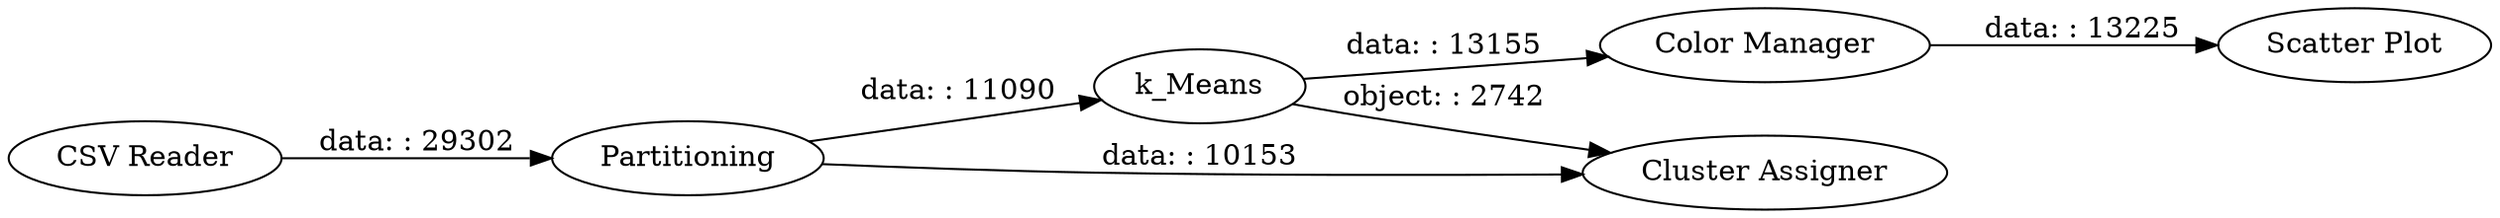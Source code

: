 digraph {
	"3093289875232778725_8" [label="Color Manager"]
	"3093289875232778725_5" [label=k_Means]
	"3093289875232778725_11" [label="CSV Reader"]
	"3093289875232778725_10" [label="Scatter Plot"]
	"3093289875232778725_7" [label="Cluster Assigner"]
	"3093289875232778725_6" [label=Partitioning]
	"3093289875232778725_6" -> "3093289875232778725_5" [label="data: : 11090"]
	"3093289875232778725_11" -> "3093289875232778725_6" [label="data: : 29302"]
	"3093289875232778725_6" -> "3093289875232778725_7" [label="data: : 10153"]
	"3093289875232778725_8" -> "3093289875232778725_10" [label="data: : 13225"]
	"3093289875232778725_5" -> "3093289875232778725_7" [label="object: : 2742"]
	"3093289875232778725_5" -> "3093289875232778725_8" [label="data: : 13155"]
	rankdir=LR
}
